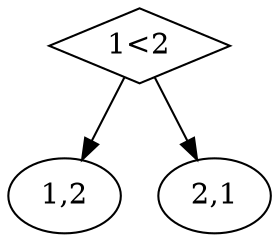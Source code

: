 digraph G {
    12 [label="1<2",shape=diamond];
    r12 [label="1,2"];
    r21 [label="2,1"];
    12 -> r12;
    12 -> r21;
}
